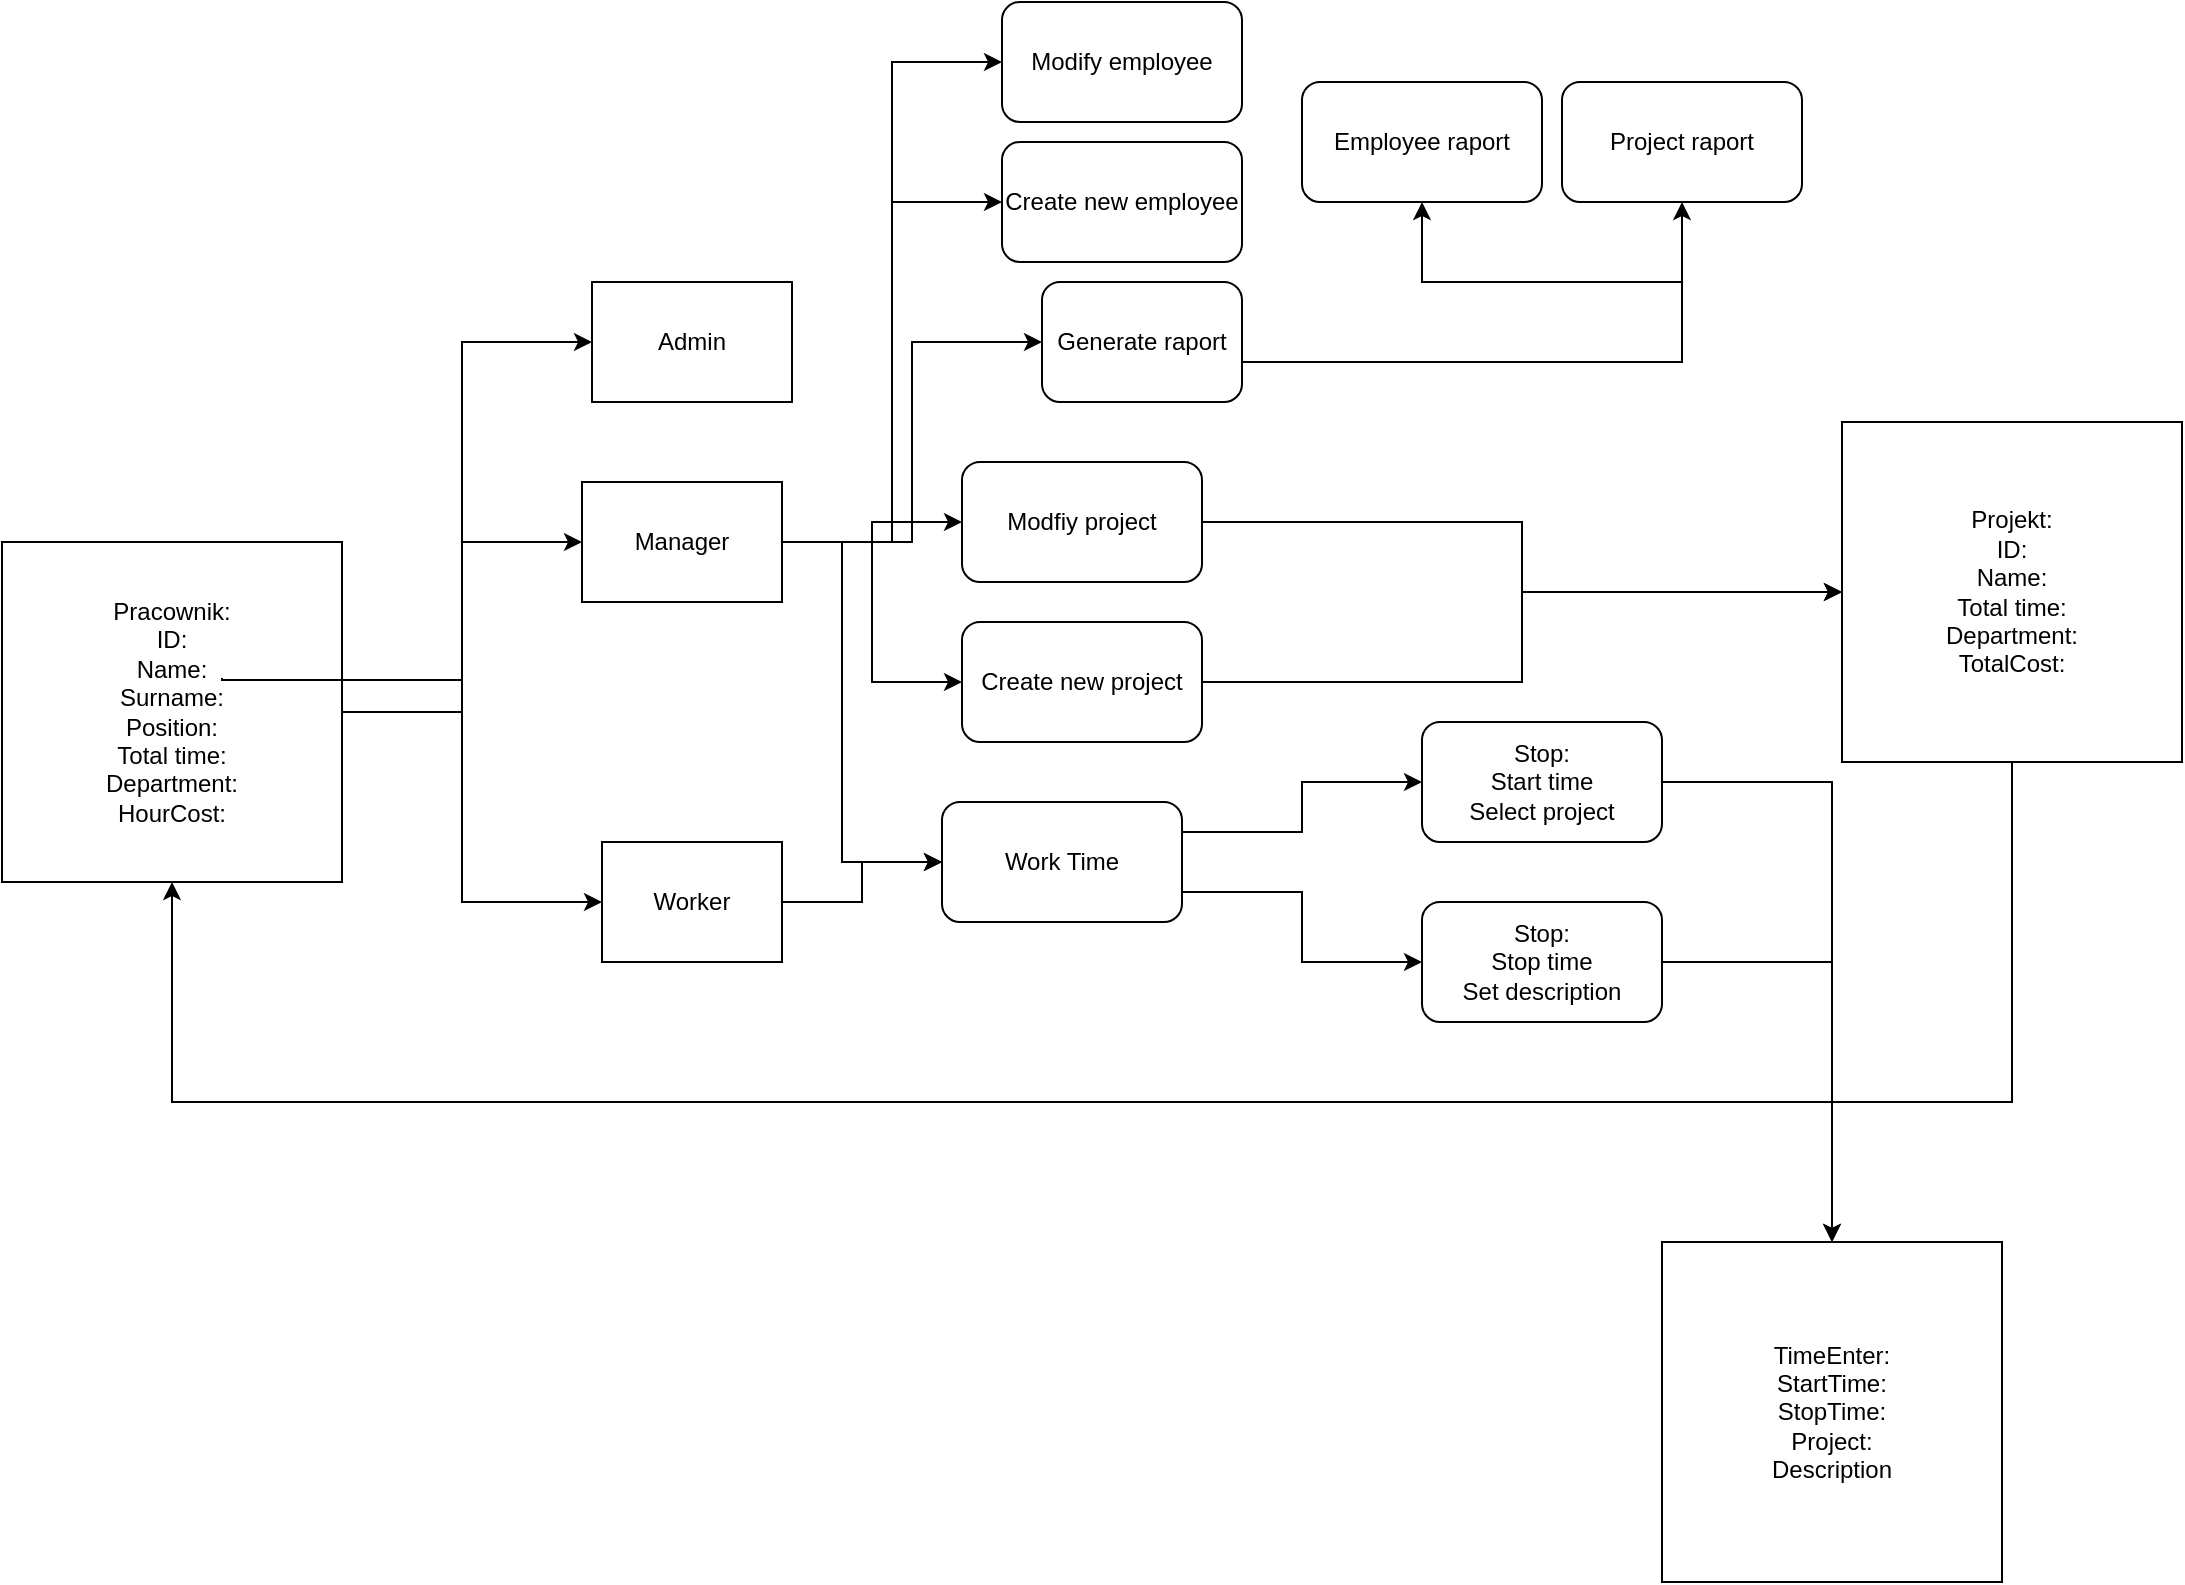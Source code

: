 <mxfile version="22.1.18" type="github">
  <diagram name="Strona-1" id="yKga03g6jz8WkU559Z67">
    <mxGraphModel dx="1434" dy="1915" grid="1" gridSize="10" guides="1" tooltips="1" connect="1" arrows="1" fold="1" page="1" pageScale="1" pageWidth="827" pageHeight="1169" math="0" shadow="0">
      <root>
        <mxCell id="0" />
        <mxCell id="1" parent="0" />
        <mxCell id="QNOfKq-FGGehNb9AUrvW-5" style="edgeStyle=orthogonalEdgeStyle;rounded=0;orthogonalLoop=1;jettySize=auto;html=1;exitX=1;exitY=0.5;exitDx=0;exitDy=0;entryX=0;entryY=0.5;entryDx=0;entryDy=0;" edge="1" parent="1" source="QNOfKq-FGGehNb9AUrvW-1" target="QNOfKq-FGGehNb9AUrvW-4">
          <mxGeometry relative="1" as="geometry" />
        </mxCell>
        <mxCell id="QNOfKq-FGGehNb9AUrvW-7" style="edgeStyle=orthogonalEdgeStyle;rounded=0;orthogonalLoop=1;jettySize=auto;html=1;exitX=1;exitY=0.5;exitDx=0;exitDy=0;" edge="1" parent="1" source="QNOfKq-FGGehNb9AUrvW-1" target="QNOfKq-FGGehNb9AUrvW-6">
          <mxGeometry relative="1" as="geometry">
            <Array as="points">
              <mxPoint x="330" y="175" />
              <mxPoint x="330" y="270" />
            </Array>
          </mxGeometry>
        </mxCell>
        <mxCell id="QNOfKq-FGGehNb9AUrvW-1" value="Pracownik:&lt;br&gt;ID:&lt;br&gt;Name:&lt;br&gt;Surname:&lt;br&gt;Position:&lt;br&gt;Total time:&lt;br&gt;Department:&lt;br&gt;HourCost:" style="rounded=0;whiteSpace=wrap;html=1;" vertex="1" parent="1">
          <mxGeometry x="100" y="90" width="170" height="170" as="geometry" />
        </mxCell>
        <mxCell id="QNOfKq-FGGehNb9AUrvW-11" style="edgeStyle=orthogonalEdgeStyle;rounded=0;orthogonalLoop=1;jettySize=auto;html=1;exitX=1;exitY=0.5;exitDx=0;exitDy=0;entryX=0;entryY=0.5;entryDx=0;entryDy=0;" edge="1" parent="1" source="QNOfKq-FGGehNb9AUrvW-4" target="QNOfKq-FGGehNb9AUrvW-9">
          <mxGeometry relative="1" as="geometry">
            <Array as="points">
              <mxPoint x="520" y="90" />
              <mxPoint x="520" y="250" />
            </Array>
          </mxGeometry>
        </mxCell>
        <mxCell id="QNOfKq-FGGehNb9AUrvW-13" style="edgeStyle=orthogonalEdgeStyle;rounded=0;orthogonalLoop=1;jettySize=auto;html=1;exitX=1;exitY=0.5;exitDx=0;exitDy=0;entryX=0;entryY=0.5;entryDx=0;entryDy=0;" edge="1" parent="1" source="QNOfKq-FGGehNb9AUrvW-4" target="QNOfKq-FGGehNb9AUrvW-12">
          <mxGeometry relative="1" as="geometry" />
        </mxCell>
        <mxCell id="QNOfKq-FGGehNb9AUrvW-15" style="edgeStyle=orthogonalEdgeStyle;rounded=0;orthogonalLoop=1;jettySize=auto;html=1;exitX=1;exitY=0.5;exitDx=0;exitDy=0;entryX=0;entryY=0.5;entryDx=0;entryDy=0;" edge="1" parent="1" source="QNOfKq-FGGehNb9AUrvW-4" target="QNOfKq-FGGehNb9AUrvW-14">
          <mxGeometry relative="1" as="geometry" />
        </mxCell>
        <mxCell id="QNOfKq-FGGehNb9AUrvW-16" style="edgeStyle=orthogonalEdgeStyle;rounded=0;orthogonalLoop=1;jettySize=auto;html=1;exitX=1;exitY=0.5;exitDx=0;exitDy=0;entryX=0;entryY=0.5;entryDx=0;entryDy=0;" edge="1" parent="1" source="QNOfKq-FGGehNb9AUrvW-4" target="QNOfKq-FGGehNb9AUrvW-17">
          <mxGeometry relative="1" as="geometry">
            <mxPoint x="530.0" y="20" as="targetPoint" />
          </mxGeometry>
        </mxCell>
        <mxCell id="QNOfKq-FGGehNb9AUrvW-18" style="edgeStyle=orthogonalEdgeStyle;rounded=0;orthogonalLoop=1;jettySize=auto;html=1;exitX=1;exitY=0.5;exitDx=0;exitDy=0;entryX=0;entryY=0.5;entryDx=0;entryDy=0;" edge="1" parent="1" source="QNOfKq-FGGehNb9AUrvW-4" target="QNOfKq-FGGehNb9AUrvW-19">
          <mxGeometry relative="1" as="geometry">
            <mxPoint x="530" y="-70" as="targetPoint" />
          </mxGeometry>
        </mxCell>
        <mxCell id="QNOfKq-FGGehNb9AUrvW-26" style="edgeStyle=orthogonalEdgeStyle;rounded=0;orthogonalLoop=1;jettySize=auto;html=1;exitX=1;exitY=0.5;exitDx=0;exitDy=0;entryX=0;entryY=0.5;entryDx=0;entryDy=0;" edge="1" parent="1" source="QNOfKq-FGGehNb9AUrvW-4" target="QNOfKq-FGGehNb9AUrvW-25">
          <mxGeometry relative="1" as="geometry" />
        </mxCell>
        <mxCell id="QNOfKq-FGGehNb9AUrvW-4" value="Manager" style="rounded=0;whiteSpace=wrap;html=1;" vertex="1" parent="1">
          <mxGeometry x="390" y="60" width="100" height="60" as="geometry" />
        </mxCell>
        <mxCell id="QNOfKq-FGGehNb9AUrvW-10" style="edgeStyle=orthogonalEdgeStyle;rounded=0;orthogonalLoop=1;jettySize=auto;html=1;exitX=1;exitY=0.5;exitDx=0;exitDy=0;" edge="1" parent="1" source="QNOfKq-FGGehNb9AUrvW-6" target="QNOfKq-FGGehNb9AUrvW-9">
          <mxGeometry relative="1" as="geometry" />
        </mxCell>
        <mxCell id="QNOfKq-FGGehNb9AUrvW-6" value="Worker" style="rounded=0;whiteSpace=wrap;html=1;" vertex="1" parent="1">
          <mxGeometry x="400" y="240" width="90" height="60" as="geometry" />
        </mxCell>
        <mxCell id="QNOfKq-FGGehNb9AUrvW-30" style="edgeStyle=orthogonalEdgeStyle;rounded=0;orthogonalLoop=1;jettySize=auto;html=1;exitX=1;exitY=0.25;exitDx=0;exitDy=0;entryX=0;entryY=0.5;entryDx=0;entryDy=0;" edge="1" parent="1" source="QNOfKq-FGGehNb9AUrvW-9" target="QNOfKq-FGGehNb9AUrvW-34">
          <mxGeometry relative="1" as="geometry">
            <mxPoint x="760" y="235" as="targetPoint" />
          </mxGeometry>
        </mxCell>
        <mxCell id="QNOfKq-FGGehNb9AUrvW-31" style="edgeStyle=orthogonalEdgeStyle;rounded=0;orthogonalLoop=1;jettySize=auto;html=1;exitX=1;exitY=0.75;exitDx=0;exitDy=0;entryX=0;entryY=0.5;entryDx=0;entryDy=0;" edge="1" parent="1" source="QNOfKq-FGGehNb9AUrvW-9" target="QNOfKq-FGGehNb9AUrvW-32">
          <mxGeometry relative="1" as="geometry">
            <mxPoint x="760" y="265" as="targetPoint" />
          </mxGeometry>
        </mxCell>
        <mxCell id="QNOfKq-FGGehNb9AUrvW-9" value="Work Time" style="rounded=1;whiteSpace=wrap;html=1;" vertex="1" parent="1">
          <mxGeometry x="570" y="220" width="120" height="60" as="geometry" />
        </mxCell>
        <mxCell id="QNOfKq-FGGehNb9AUrvW-24" style="edgeStyle=orthogonalEdgeStyle;rounded=0;orthogonalLoop=1;jettySize=auto;html=1;exitX=1;exitY=0.5;exitDx=0;exitDy=0;entryX=0;entryY=0.5;entryDx=0;entryDy=0;" edge="1" parent="1" source="QNOfKq-FGGehNb9AUrvW-12" target="QNOfKq-FGGehNb9AUrvW-23">
          <mxGeometry relative="1" as="geometry" />
        </mxCell>
        <mxCell id="QNOfKq-FGGehNb9AUrvW-12" value="Create new project" style="rounded=1;whiteSpace=wrap;html=1;" vertex="1" parent="1">
          <mxGeometry x="580" y="130" width="120" height="60" as="geometry" />
        </mxCell>
        <mxCell id="QNOfKq-FGGehNb9AUrvW-35" style="edgeStyle=orthogonalEdgeStyle;rounded=0;orthogonalLoop=1;jettySize=auto;html=1;exitX=1;exitY=0.5;exitDx=0;exitDy=0;entryX=0;entryY=0.5;entryDx=0;entryDy=0;" edge="1" parent="1" source="QNOfKq-FGGehNb9AUrvW-14" target="QNOfKq-FGGehNb9AUrvW-23">
          <mxGeometry relative="1" as="geometry">
            <Array as="points">
              <mxPoint x="860" y="80" />
              <mxPoint x="860" y="115" />
            </Array>
          </mxGeometry>
        </mxCell>
        <mxCell id="QNOfKq-FGGehNb9AUrvW-14" value="Modfiy project" style="rounded=1;whiteSpace=wrap;html=1;" vertex="1" parent="1">
          <mxGeometry x="580" y="50" width="120" height="60" as="geometry" />
        </mxCell>
        <mxCell id="QNOfKq-FGGehNb9AUrvW-22" style="edgeStyle=orthogonalEdgeStyle;rounded=0;orthogonalLoop=1;jettySize=auto;html=1;exitX=1;exitY=0.5;exitDx=0;exitDy=0;entryX=0.5;entryY=1;entryDx=0;entryDy=0;" edge="1" parent="1" source="QNOfKq-FGGehNb9AUrvW-17" target="QNOfKq-FGGehNb9AUrvW-28">
          <mxGeometry relative="1" as="geometry">
            <Array as="points">
              <mxPoint x="940" />
              <mxPoint x="940" y="-40" />
              <mxPoint x="810" y="-40" />
            </Array>
          </mxGeometry>
        </mxCell>
        <mxCell id="QNOfKq-FGGehNb9AUrvW-29" style="edgeStyle=orthogonalEdgeStyle;rounded=0;orthogonalLoop=1;jettySize=auto;html=1;exitX=1;exitY=0.5;exitDx=0;exitDy=0;entryX=0.5;entryY=1;entryDx=0;entryDy=0;" edge="1" parent="1" source="QNOfKq-FGGehNb9AUrvW-17" target="QNOfKq-FGGehNb9AUrvW-21">
          <mxGeometry relative="1" as="geometry">
            <Array as="points">
              <mxPoint x="720" />
              <mxPoint x="940" />
            </Array>
          </mxGeometry>
        </mxCell>
        <mxCell id="QNOfKq-FGGehNb9AUrvW-17" value="Generate raport" style="rounded=1;whiteSpace=wrap;html=1;" vertex="1" parent="1">
          <mxGeometry x="620" y="-40" width="100" height="60" as="geometry" />
        </mxCell>
        <mxCell id="QNOfKq-FGGehNb9AUrvW-19" value="Create new employee" style="rounded=1;whiteSpace=wrap;html=1;" vertex="1" parent="1">
          <mxGeometry x="600" y="-110" width="120" height="60" as="geometry" />
        </mxCell>
        <mxCell id="QNOfKq-FGGehNb9AUrvW-21" value="Project raport" style="rounded=1;whiteSpace=wrap;html=1;" vertex="1" parent="1">
          <mxGeometry x="880" y="-140" width="120" height="60" as="geometry" />
        </mxCell>
        <mxCell id="QNOfKq-FGGehNb9AUrvW-27" style="edgeStyle=orthogonalEdgeStyle;rounded=0;orthogonalLoop=1;jettySize=auto;html=1;exitX=0.5;exitY=1;exitDx=0;exitDy=0;entryX=0.5;entryY=1;entryDx=0;entryDy=0;" edge="1" parent="1" source="QNOfKq-FGGehNb9AUrvW-23" target="QNOfKq-FGGehNb9AUrvW-1">
          <mxGeometry relative="1" as="geometry">
            <Array as="points">
              <mxPoint x="1105" y="370" />
              <mxPoint x="185" y="370" />
            </Array>
          </mxGeometry>
        </mxCell>
        <mxCell id="QNOfKq-FGGehNb9AUrvW-23" value="Projekt:&lt;br&gt;ID:&lt;br&gt;Name:&lt;br&gt;Total time:&lt;br&gt;Department:&lt;br&gt;TotalCost:" style="rounded=0;whiteSpace=wrap;html=1;" vertex="1" parent="1">
          <mxGeometry x="1020" y="30" width="170" height="170" as="geometry" />
        </mxCell>
        <mxCell id="QNOfKq-FGGehNb9AUrvW-25" value="Modify employee" style="rounded=1;whiteSpace=wrap;html=1;" vertex="1" parent="1">
          <mxGeometry x="600" y="-180" width="120" height="60" as="geometry" />
        </mxCell>
        <mxCell id="QNOfKq-FGGehNb9AUrvW-28" value="Employee raport" style="rounded=1;whiteSpace=wrap;html=1;" vertex="1" parent="1">
          <mxGeometry x="750" y="-140" width="120" height="60" as="geometry" />
        </mxCell>
        <mxCell id="QNOfKq-FGGehNb9AUrvW-38" style="edgeStyle=orthogonalEdgeStyle;rounded=0;orthogonalLoop=1;jettySize=auto;html=1;exitX=1;exitY=0.5;exitDx=0;exitDy=0;" edge="1" parent="1" source="QNOfKq-FGGehNb9AUrvW-32" target="QNOfKq-FGGehNb9AUrvW-36">
          <mxGeometry relative="1" as="geometry" />
        </mxCell>
        <mxCell id="QNOfKq-FGGehNb9AUrvW-32" value="Stop:&lt;br&gt;Stop time&lt;br&gt;Set description" style="rounded=1;whiteSpace=wrap;html=1;" vertex="1" parent="1">
          <mxGeometry x="810" y="270" width="120" height="60" as="geometry" />
        </mxCell>
        <mxCell id="QNOfKq-FGGehNb9AUrvW-37" style="edgeStyle=orthogonalEdgeStyle;rounded=0;orthogonalLoop=1;jettySize=auto;html=1;exitX=1;exitY=0.5;exitDx=0;exitDy=0;" edge="1" parent="1" source="QNOfKq-FGGehNb9AUrvW-34" target="QNOfKq-FGGehNb9AUrvW-36">
          <mxGeometry relative="1" as="geometry" />
        </mxCell>
        <mxCell id="QNOfKq-FGGehNb9AUrvW-34" value="Stop:&lt;br&gt;Start time&lt;br&gt;Select project" style="rounded=1;whiteSpace=wrap;html=1;" vertex="1" parent="1">
          <mxGeometry x="810" y="180" width="120" height="60" as="geometry" />
        </mxCell>
        <mxCell id="QNOfKq-FGGehNb9AUrvW-36" value="TimeEnter:&lt;br&gt;StartTime:&lt;br&gt;StopTime:&lt;br&gt;Project:&lt;br&gt;Description" style="rounded=0;whiteSpace=wrap;html=1;" vertex="1" parent="1">
          <mxGeometry x="930" y="440" width="170" height="170" as="geometry" />
        </mxCell>
        <mxCell id="QNOfKq-FGGehNb9AUrvW-39" value="Admin" style="rounded=0;whiteSpace=wrap;html=1;" vertex="1" parent="1">
          <mxGeometry x="395" y="-40" width="100" height="60" as="geometry" />
        </mxCell>
        <mxCell id="QNOfKq-FGGehNb9AUrvW-40" style="edgeStyle=orthogonalEdgeStyle;rounded=0;orthogonalLoop=1;jettySize=auto;html=1;exitX=1;exitY=0.5;exitDx=0;exitDy=0;entryX=0;entryY=0.5;entryDx=0;entryDy=0;" edge="1" parent="1" target="QNOfKq-FGGehNb9AUrvW-39">
          <mxGeometry relative="1" as="geometry">
            <mxPoint x="210" y="157.98" as="sourcePoint" />
            <mxPoint x="310" y="-40" as="targetPoint" />
            <Array as="points">
              <mxPoint x="210" y="159" />
              <mxPoint x="330" y="159" />
              <mxPoint x="330" y="-10" />
            </Array>
          </mxGeometry>
        </mxCell>
      </root>
    </mxGraphModel>
  </diagram>
</mxfile>
